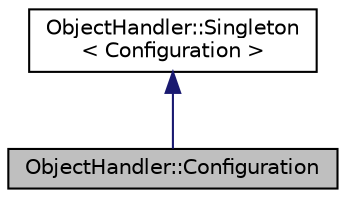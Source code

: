 digraph "ObjectHandler::Configuration"
{
  edge [fontname="Helvetica",fontsize="10",labelfontname="Helvetica",labelfontsize="10"];
  node [fontname="Helvetica",fontsize="10",shape=record];
  Node2 [label="ObjectHandler::Configuration",height=0.2,width=0.4,color="black", fillcolor="grey75", style="filled", fontcolor="black"];
  Node3 -> Node2 [dir="back",color="midnightblue",fontsize="10",style="solid",fontname="Helvetica"];
  Node3 [label="ObjectHandler::Singleton\l\< Configuration \>",height=0.2,width=0.4,color="black", fillcolor="white", style="filled",URL="$class_object_handler_1_1_singleton.html",tooltip="Basic support for the singleton pattern. "];
}
